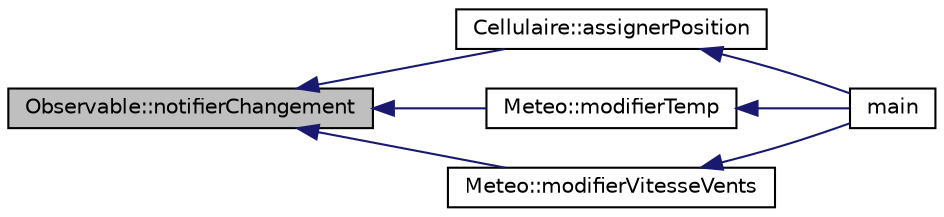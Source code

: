 digraph "Observable::notifierChangement"
{
  bgcolor="transparent";
  edge [fontname="Helvetica",fontsize="10",labelfontname="Helvetica",labelfontsize="10"];
  node [fontname="Helvetica",fontsize="10",shape=record];
  rankdir="LR";
  Node1 [label="Observable::notifierChangement",height=0.2,width=0.4,color="black", fillcolor="grey75", style="filled", fontcolor="black"];
  Node1 -> Node2 [dir="back",color="midnightblue",fontsize="10",style="solid",fontname="Helvetica"];
  Node2 [label="Cellulaire::assignerPosition",height=0.2,width=0.4,color="black",URL="$class_cellulaire.html#a7129c1e7b93a93f0509bccdd17cba91f",tooltip="Modifie la variable position_ de la variable gps_. "];
  Node2 -> Node3 [dir="back",color="midnightblue",fontsize="10",style="solid",fontname="Helvetica"];
  Node3 [label="main",height=0.2,width=0.4,color="black",URL="$main_8cpp.html#a0ddf1224851353fc92bfbff6f499fa97"];
  Node1 -> Node4 [dir="back",color="midnightblue",fontsize="10",style="solid",fontname="Helvetica"];
  Node4 [label="Meteo::modifierTemp",height=0.2,width=0.4,color="black",URL="$class_meteo.html#a93c735b940bb21f42c44b5c976c82a44"];
  Node4 -> Node3 [dir="back",color="midnightblue",fontsize="10",style="solid",fontname="Helvetica"];
  Node1 -> Node5 [dir="back",color="midnightblue",fontsize="10",style="solid",fontname="Helvetica"];
  Node5 [label="Meteo::modifierVitesseVents",height=0.2,width=0.4,color="black",URL="$class_meteo.html#ab23eb935255d6bdd27ec4c7ec7cb5330"];
  Node5 -> Node3 [dir="back",color="midnightblue",fontsize="10",style="solid",fontname="Helvetica"];
}
